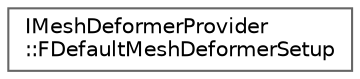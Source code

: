 digraph "Graphical Class Hierarchy"
{
 // INTERACTIVE_SVG=YES
 // LATEX_PDF_SIZE
  bgcolor="transparent";
  edge [fontname=Helvetica,fontsize=10,labelfontname=Helvetica,labelfontsize=10];
  node [fontname=Helvetica,fontsize=10,shape=box,height=0.2,width=0.4];
  rankdir="LR";
  Node0 [id="Node000000",label="IMeshDeformerProvider\l::FDefaultMeshDeformerSetup",height=0.2,width=0.4,color="grey40", fillcolor="white", style="filled",URL="$dd/df9/structIMeshDeformerProvider_1_1FDefaultMeshDeformerSetup.html",tooltip="Structure for passing to GetDefaultMeshDeformer()."];
}
